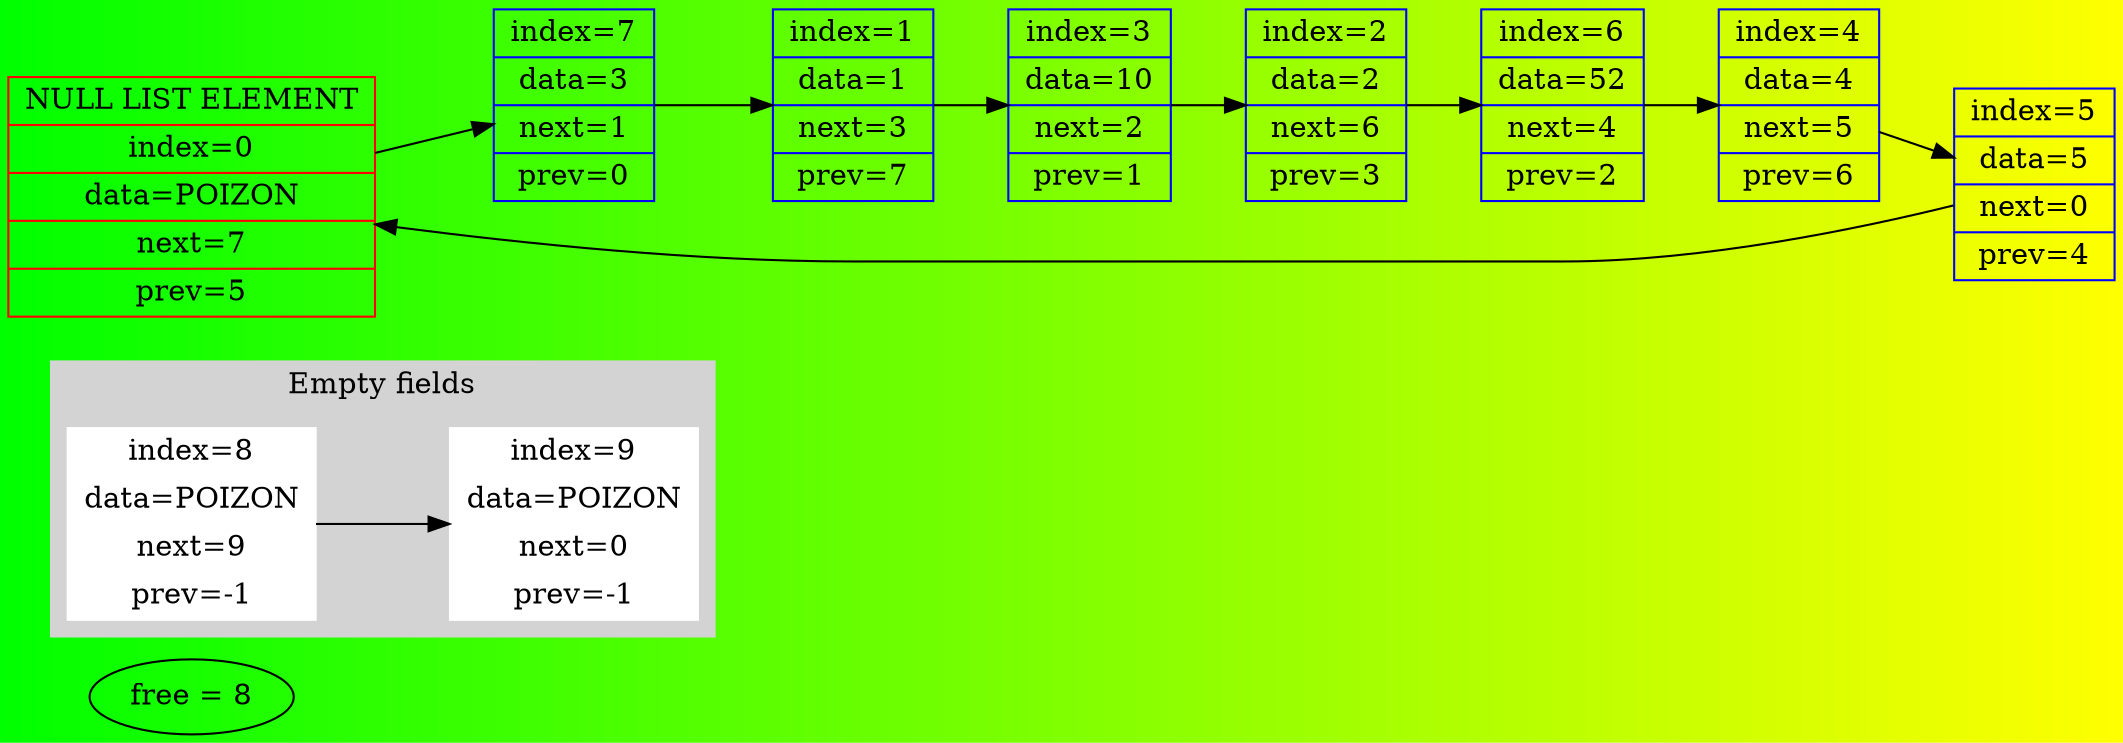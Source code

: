 digraph LIST4 {
	rankdir=LR;
	bgcolor = "green:yellow";
	"free = 8";
	subgraph cluster0 {
		node [style=filled,color=white];
		style=filled;
		color=lightgrey;
		node8 [shape=record, color=white,label=" index=8 | data=POIZON | next=9 | prev=-1 " ];
		node8 -> node9;
		node9 [shape=record, color=white,label=" index=9 | data=POIZON | next=0 | prev=-1 " ];
		label = "Empty fields";
	}
	node0 [shape=record, color=red,label=" NULL LIST ELEMENT | index=0 | data=POIZON | next=7 | prev=5 " ];
	node0 -> node7;
	node7 [shape=record, color=blue,label=" index=7 | data=3 | next=1 | prev=0 " ];
	node7 -> node1;
	node1 [shape=record, color=blue,label=" index=1 | data=1 | next=3 | prev=7 " ];
	node1 -> node3;
	node3 [shape=record, color=blue,label=" index=3 | data=10 | next=2 | prev=1 " ];
	node3 -> node2;
	node2 [shape=record, color=blue,label=" index=2 | data=2 | next=6 | prev=3 " ];
	node2 -> node6;
	node6 [shape=record, color=blue,label=" index=6 | data=52 | next=4 | prev=2 " ];
	node6 -> node4;
	node4 [shape=record, color=blue,label=" index=4 | data=4 | next=5 | prev=6 " ];
	node4 -> node5;
	node5 [shape=record, color=blue,label=" index=5 | data=5 | next=0 | prev=4 " ];
	node5 -> node0;
}


